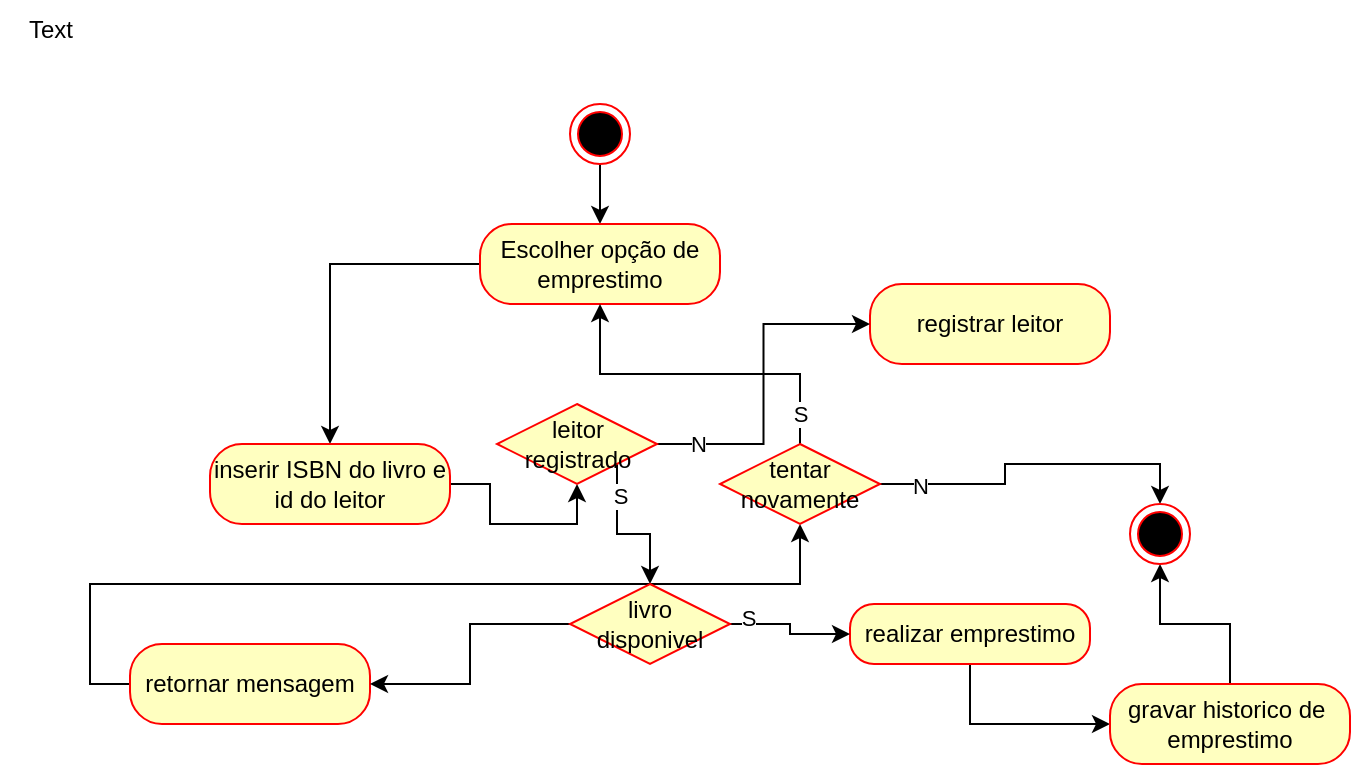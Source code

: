 <mxfile version="21.7.4" type="device">
  <diagram name="Página-1" id="6Y6S546eMDgEgO_uuWQW">
    <mxGraphModel dx="880" dy="1639" grid="1" gridSize="10" guides="1" tooltips="1" connect="1" arrows="1" fold="1" page="1" pageScale="1" pageWidth="827" pageHeight="1169" math="0" shadow="0">
      <root>
        <mxCell id="0" />
        <mxCell id="1" parent="0" />
        <mxCell id="5C-W3ymVqs45lK6yVm8u-22" value="Text" style="text;html=1;align=center;verticalAlign=middle;resizable=0;points=[];autosize=1;strokeColor=none;fillColor=none;" vertex="1" parent="1">
          <mxGeometry x="165" y="-42" width="50" height="30" as="geometry" />
        </mxCell>
        <mxCell id="5C-W3ymVqs45lK6yVm8u-46" style="edgeStyle=orthogonalEdgeStyle;rounded=0;orthogonalLoop=1;jettySize=auto;html=1;exitX=0.5;exitY=1;exitDx=0;exitDy=0;entryX=0.5;entryY=0;entryDx=0;entryDy=0;" edge="1" parent="1" source="5C-W3ymVqs45lK6yVm8u-24" target="5C-W3ymVqs45lK6yVm8u-25">
          <mxGeometry relative="1" as="geometry" />
        </mxCell>
        <mxCell id="5C-W3ymVqs45lK6yVm8u-24" value="" style="ellipse;html=1;shape=endState;fillColor=#000000;strokeColor=#ff0000;" vertex="1" parent="1">
          <mxGeometry x="450" y="10" width="30" height="30" as="geometry" />
        </mxCell>
        <mxCell id="5C-W3ymVqs45lK6yVm8u-60" style="edgeStyle=orthogonalEdgeStyle;rounded=0;orthogonalLoop=1;jettySize=auto;html=1;exitX=0;exitY=0.5;exitDx=0;exitDy=0;entryX=0.5;entryY=0;entryDx=0;entryDy=0;" edge="1" parent="1" source="5C-W3ymVqs45lK6yVm8u-25" target="5C-W3ymVqs45lK6yVm8u-27">
          <mxGeometry relative="1" as="geometry" />
        </mxCell>
        <mxCell id="5C-W3ymVqs45lK6yVm8u-25" value="Escolher opção de emprestimo" style="rounded=1;whiteSpace=wrap;html=1;arcSize=40;fontColor=#000000;fillColor=#ffffc0;strokeColor=#ff0000;" vertex="1" parent="1">
          <mxGeometry x="405" y="70" width="120" height="40" as="geometry" />
        </mxCell>
        <mxCell id="5C-W3ymVqs45lK6yVm8u-61" style="edgeStyle=orthogonalEdgeStyle;rounded=0;orthogonalLoop=1;jettySize=auto;html=1;exitX=1;exitY=0.5;exitDx=0;exitDy=0;entryX=0.5;entryY=1;entryDx=0;entryDy=0;" edge="1" parent="1" source="5C-W3ymVqs45lK6yVm8u-27" target="5C-W3ymVqs45lK6yVm8u-40">
          <mxGeometry relative="1" as="geometry" />
        </mxCell>
        <mxCell id="5C-W3ymVqs45lK6yVm8u-27" value="inserir ISBN do livro e&lt;br&gt;id do leitor" style="rounded=1;whiteSpace=wrap;html=1;arcSize=40;fontColor=#000000;fillColor=#ffffc0;strokeColor=#ff0000;" vertex="1" parent="1">
          <mxGeometry x="270" y="180" width="120" height="40" as="geometry" />
        </mxCell>
        <mxCell id="5C-W3ymVqs45lK6yVm8u-59" style="edgeStyle=orthogonalEdgeStyle;rounded=0;orthogonalLoop=1;jettySize=auto;html=1;exitX=0;exitY=0.5;exitDx=0;exitDy=0;entryX=0.5;entryY=1;entryDx=0;entryDy=0;" edge="1" parent="1" source="5C-W3ymVqs45lK6yVm8u-29" target="5C-W3ymVqs45lK6yVm8u-37">
          <mxGeometry relative="1" as="geometry" />
        </mxCell>
        <mxCell id="5C-W3ymVqs45lK6yVm8u-29" value="retornar mensagem" style="rounded=1;whiteSpace=wrap;html=1;arcSize=40;fontColor=#000000;fillColor=#ffffc0;strokeColor=#ff0000;" vertex="1" parent="1">
          <mxGeometry x="230" y="280" width="120" height="40" as="geometry" />
        </mxCell>
        <mxCell id="5C-W3ymVqs45lK6yVm8u-55" style="edgeStyle=orthogonalEdgeStyle;rounded=0;orthogonalLoop=1;jettySize=auto;html=1;exitX=0.5;exitY=1;exitDx=0;exitDy=0;entryX=0;entryY=0.5;entryDx=0;entryDy=0;" edge="1" parent="1" source="5C-W3ymVqs45lK6yVm8u-31" target="5C-W3ymVqs45lK6yVm8u-33">
          <mxGeometry relative="1" as="geometry" />
        </mxCell>
        <mxCell id="5C-W3ymVqs45lK6yVm8u-31" value="realizar emprestimo" style="rounded=1;whiteSpace=wrap;html=1;arcSize=40;fontColor=#000000;fillColor=#ffffc0;strokeColor=#ff0000;" vertex="1" parent="1">
          <mxGeometry x="590" y="260" width="120" height="30" as="geometry" />
        </mxCell>
        <mxCell id="5C-W3ymVqs45lK6yVm8u-54" style="edgeStyle=orthogonalEdgeStyle;rounded=0;orthogonalLoop=1;jettySize=auto;html=1;exitX=0.5;exitY=0;exitDx=0;exitDy=0;entryX=0.5;entryY=1;entryDx=0;entryDy=0;" edge="1" parent="1" source="5C-W3ymVqs45lK6yVm8u-33" target="5C-W3ymVqs45lK6yVm8u-50">
          <mxGeometry relative="1" as="geometry" />
        </mxCell>
        <mxCell id="5C-W3ymVqs45lK6yVm8u-33" value="gravar historico de&amp;nbsp;&lt;br&gt;emprestimo" style="rounded=1;whiteSpace=wrap;html=1;arcSize=40;fontColor=#000000;fillColor=#ffffc0;strokeColor=#ff0000;" vertex="1" parent="1">
          <mxGeometry x="720" y="300" width="120" height="40" as="geometry" />
        </mxCell>
        <mxCell id="5C-W3ymVqs45lK6yVm8u-35" value="registrar leitor" style="rounded=1;whiteSpace=wrap;html=1;arcSize=40;fontColor=#000000;fillColor=#ffffc0;strokeColor=#ff0000;" vertex="1" parent="1">
          <mxGeometry x="600" y="100" width="120" height="40" as="geometry" />
        </mxCell>
        <mxCell id="5C-W3ymVqs45lK6yVm8u-47" style="edgeStyle=orthogonalEdgeStyle;rounded=0;orthogonalLoop=1;jettySize=auto;html=1;exitX=0.5;exitY=0;exitDx=0;exitDy=0;entryX=0.5;entryY=1;entryDx=0;entryDy=0;" edge="1" parent="1" source="5C-W3ymVqs45lK6yVm8u-37" target="5C-W3ymVqs45lK6yVm8u-25">
          <mxGeometry relative="1" as="geometry" />
        </mxCell>
        <mxCell id="5C-W3ymVqs45lK6yVm8u-49" value="S" style="edgeLabel;html=1;align=center;verticalAlign=middle;resizable=0;points=[];" vertex="1" connectable="0" parent="5C-W3ymVqs45lK6yVm8u-47">
          <mxGeometry x="-0.824" relative="1" as="geometry">
            <mxPoint as="offset" />
          </mxGeometry>
        </mxCell>
        <mxCell id="5C-W3ymVqs45lK6yVm8u-51" style="edgeStyle=orthogonalEdgeStyle;rounded=0;orthogonalLoop=1;jettySize=auto;html=1;exitX=1;exitY=0.5;exitDx=0;exitDy=0;entryX=0.5;entryY=0;entryDx=0;entryDy=0;" edge="1" parent="1" source="5C-W3ymVqs45lK6yVm8u-37" target="5C-W3ymVqs45lK6yVm8u-50">
          <mxGeometry relative="1" as="geometry" />
        </mxCell>
        <mxCell id="5C-W3ymVqs45lK6yVm8u-52" value="N" style="edgeLabel;html=1;align=center;verticalAlign=middle;resizable=0;points=[];" vertex="1" connectable="0" parent="5C-W3ymVqs45lK6yVm8u-51">
          <mxGeometry x="-0.765" y="-1" relative="1" as="geometry">
            <mxPoint as="offset" />
          </mxGeometry>
        </mxCell>
        <mxCell id="5C-W3ymVqs45lK6yVm8u-37" value="tentar novamente" style="rhombus;whiteSpace=wrap;html=1;fontColor=#000000;fillColor=#ffffc0;strokeColor=#ff0000;" vertex="1" parent="1">
          <mxGeometry x="525" y="180" width="80" height="40" as="geometry" />
        </mxCell>
        <mxCell id="5C-W3ymVqs45lK6yVm8u-62" style="edgeStyle=orthogonalEdgeStyle;rounded=0;orthogonalLoop=1;jettySize=auto;html=1;exitX=1;exitY=1;exitDx=0;exitDy=0;entryX=0.5;entryY=0;entryDx=0;entryDy=0;" edge="1" parent="1" source="5C-W3ymVqs45lK6yVm8u-40" target="5C-W3ymVqs45lK6yVm8u-43">
          <mxGeometry relative="1" as="geometry" />
        </mxCell>
        <mxCell id="5C-W3ymVqs45lK6yVm8u-65" value="S" style="edgeLabel;html=1;align=center;verticalAlign=middle;resizable=0;points=[];" vertex="1" connectable="0" parent="5C-W3ymVqs45lK6yVm8u-62">
          <mxGeometry x="-0.582" y="1" relative="1" as="geometry">
            <mxPoint as="offset" />
          </mxGeometry>
        </mxCell>
        <mxCell id="5C-W3ymVqs45lK6yVm8u-63" style="edgeStyle=orthogonalEdgeStyle;rounded=0;orthogonalLoop=1;jettySize=auto;html=1;exitX=1;exitY=0.5;exitDx=0;exitDy=0;entryX=0;entryY=0.5;entryDx=0;entryDy=0;" edge="1" parent="1" source="5C-W3ymVqs45lK6yVm8u-40" target="5C-W3ymVqs45lK6yVm8u-35">
          <mxGeometry relative="1" as="geometry" />
        </mxCell>
        <mxCell id="5C-W3ymVqs45lK6yVm8u-64" value="N" style="edgeLabel;html=1;align=center;verticalAlign=middle;resizable=0;points=[];" vertex="1" connectable="0" parent="5C-W3ymVqs45lK6yVm8u-63">
          <mxGeometry x="-0.766" y="-3" relative="1" as="geometry">
            <mxPoint x="1" y="-3" as="offset" />
          </mxGeometry>
        </mxCell>
        <mxCell id="5C-W3ymVqs45lK6yVm8u-40" value="leitor registrado" style="rhombus;whiteSpace=wrap;html=1;fontColor=#000000;fillColor=#ffffc0;strokeColor=#ff0000;" vertex="1" parent="1">
          <mxGeometry x="413.5" y="160" width="80" height="40" as="geometry" />
        </mxCell>
        <mxCell id="5C-W3ymVqs45lK6yVm8u-56" style="edgeStyle=orthogonalEdgeStyle;rounded=0;orthogonalLoop=1;jettySize=auto;html=1;exitX=1;exitY=0.5;exitDx=0;exitDy=0;entryX=0;entryY=0.5;entryDx=0;entryDy=0;" edge="1" parent="1" source="5C-W3ymVqs45lK6yVm8u-43" target="5C-W3ymVqs45lK6yVm8u-31">
          <mxGeometry relative="1" as="geometry" />
        </mxCell>
        <mxCell id="5C-W3ymVqs45lK6yVm8u-57" value="S" style="edgeLabel;html=1;align=center;verticalAlign=middle;resizable=0;points=[];" vertex="1" connectable="0" parent="5C-W3ymVqs45lK6yVm8u-56">
          <mxGeometry x="-0.723" y="3" relative="1" as="geometry">
            <mxPoint as="offset" />
          </mxGeometry>
        </mxCell>
        <mxCell id="5C-W3ymVqs45lK6yVm8u-58" style="edgeStyle=orthogonalEdgeStyle;rounded=0;orthogonalLoop=1;jettySize=auto;html=1;exitX=0;exitY=0.5;exitDx=0;exitDy=0;" edge="1" parent="1" source="5C-W3ymVqs45lK6yVm8u-43" target="5C-W3ymVqs45lK6yVm8u-29">
          <mxGeometry relative="1" as="geometry" />
        </mxCell>
        <mxCell id="5C-W3ymVqs45lK6yVm8u-43" value="livro disponivel" style="rhombus;whiteSpace=wrap;html=1;fontColor=#000000;fillColor=#ffffc0;strokeColor=#ff0000;" vertex="1" parent="1">
          <mxGeometry x="450" y="250" width="80" height="40" as="geometry" />
        </mxCell>
        <mxCell id="5C-W3ymVqs45lK6yVm8u-50" value="" style="ellipse;html=1;shape=endState;fillColor=#000000;strokeColor=#ff0000;" vertex="1" parent="1">
          <mxGeometry x="730" y="210" width="30" height="30" as="geometry" />
        </mxCell>
      </root>
    </mxGraphModel>
  </diagram>
</mxfile>
